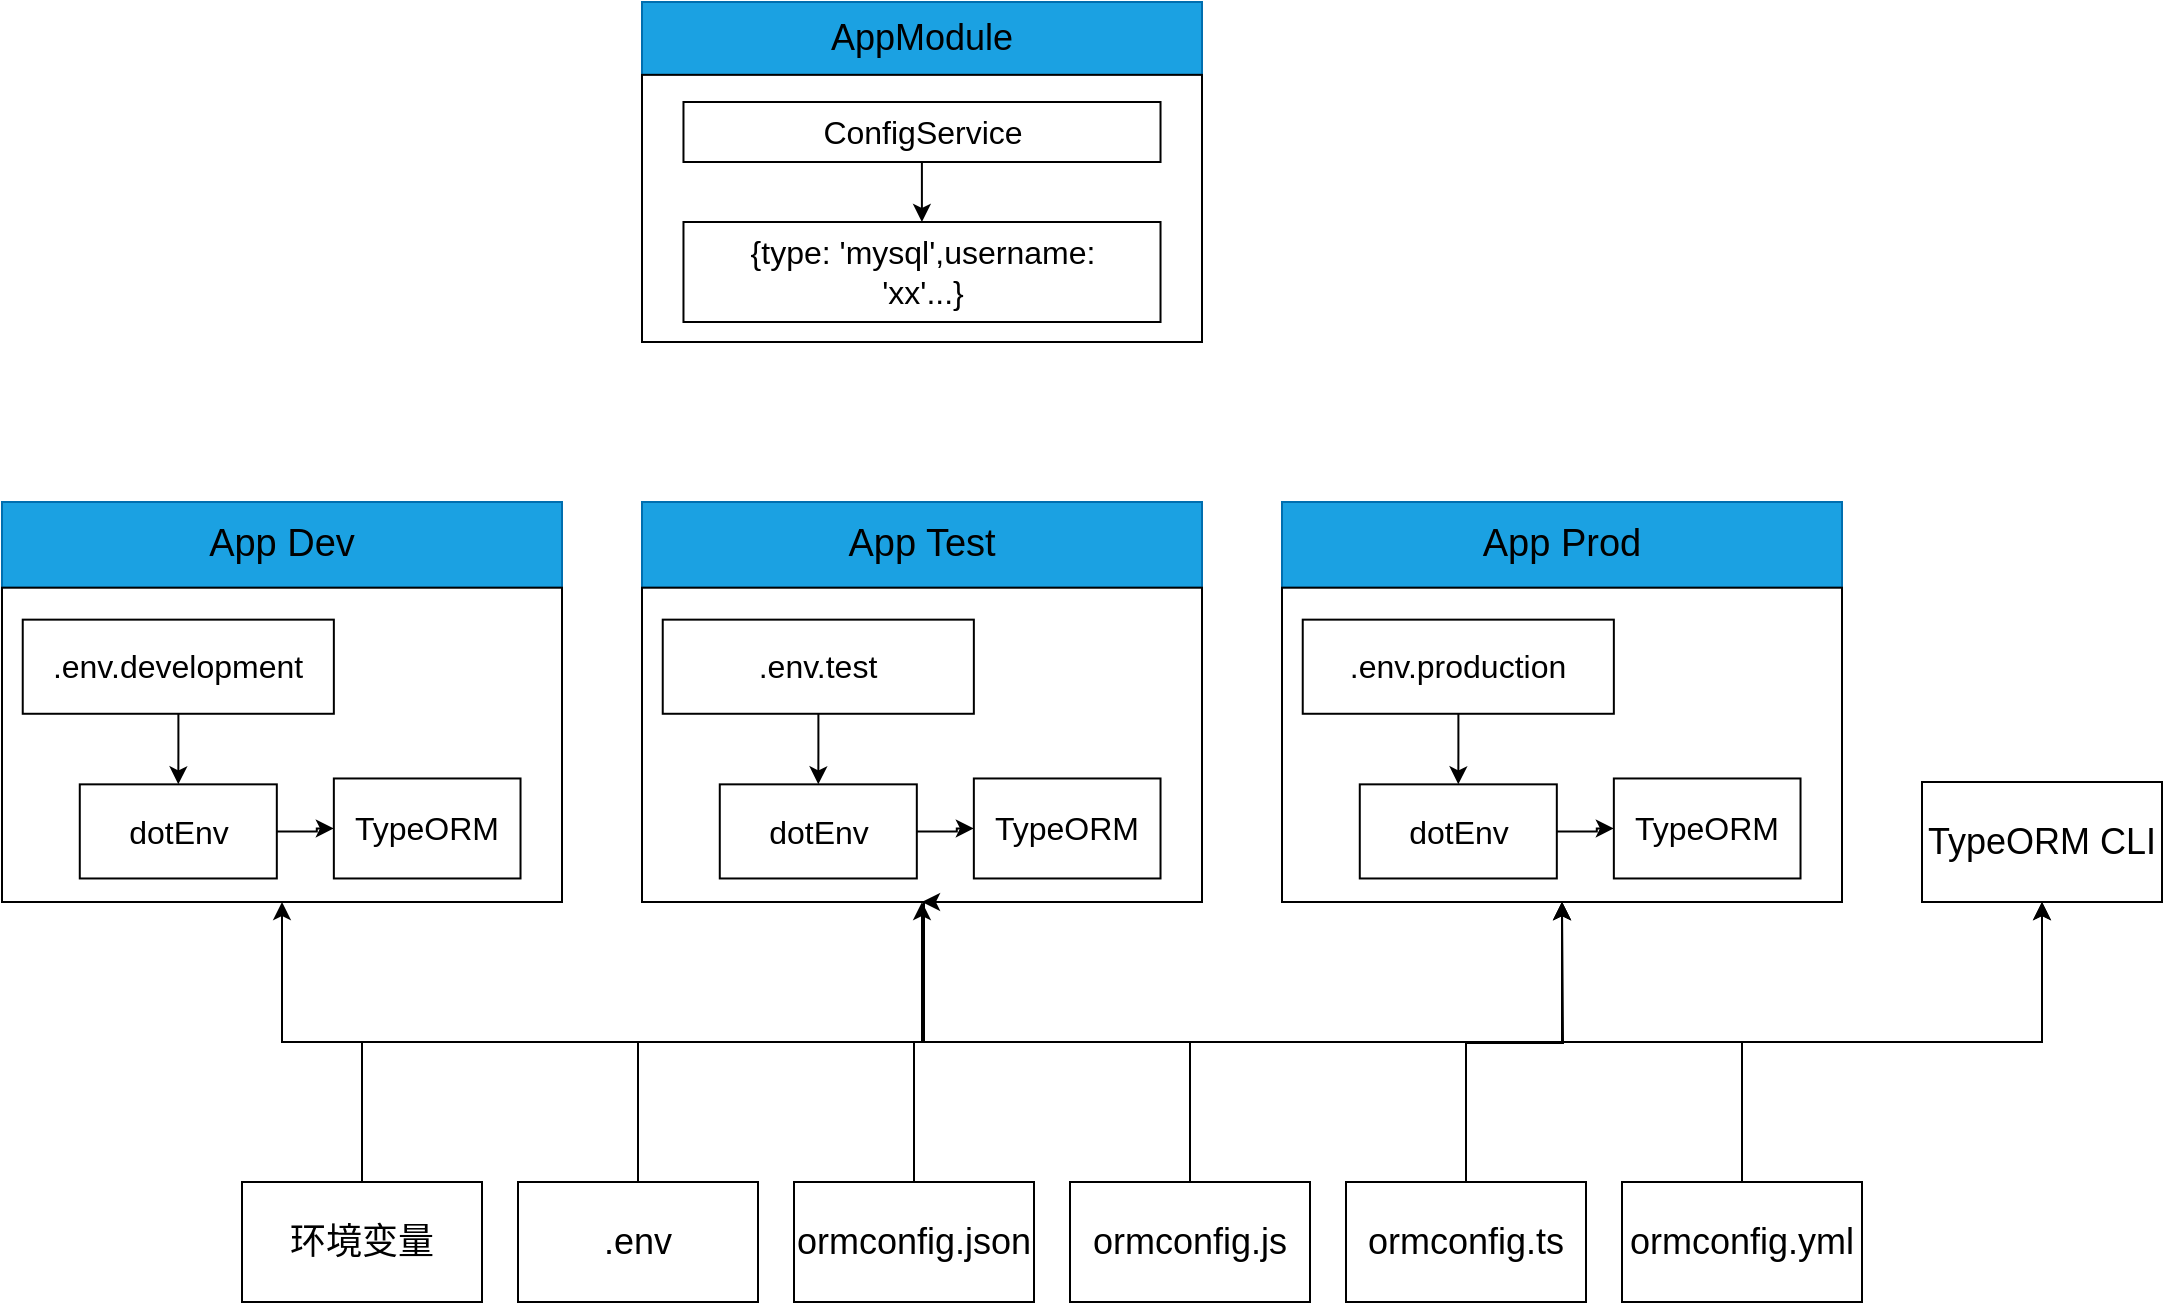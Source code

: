 <mxfile version="23.0.2" type="github">
  <diagram name="第 1 页" id="ZVVCxVtOo5jQRMP403fl">
    <mxGraphModel dx="2893" dy="1097" grid="1" gridSize="10" guides="1" tooltips="1" connect="1" arrows="1" fold="1" page="1" pageScale="1" pageWidth="827" pageHeight="1169" math="0" shadow="0">
      <root>
        <mxCell id="0" />
        <mxCell id="1" parent="0" />
        <mxCell id="D-83X_V-BnBp6cREbU82-21" value="" style="group" vertex="1" connectable="0" parent="1">
          <mxGeometry x="240" y="230" width="280" height="170" as="geometry" />
        </mxCell>
        <mxCell id="D-83X_V-BnBp6cREbU82-19" value="AppModule" style="rounded=0;whiteSpace=wrap;html=1;fillColor=#1ba1e2;strokeColor=#006EAF;fontColor=#000000;fontStyle=0;fontSize=18;" vertex="1" parent="D-83X_V-BnBp6cREbU82-21">
          <mxGeometry width="280" height="36.429" as="geometry" />
        </mxCell>
        <mxCell id="D-83X_V-BnBp6cREbU82-20" value="" style="rounded=0;whiteSpace=wrap;html=1;" vertex="1" parent="D-83X_V-BnBp6cREbU82-21">
          <mxGeometry y="36.43" width="280" height="133.57" as="geometry" />
        </mxCell>
        <mxCell id="D-83X_V-BnBp6cREbU82-27" value="" style="edgeStyle=orthogonalEdgeStyle;rounded=0;orthogonalLoop=1;jettySize=auto;html=1;" edge="1" parent="D-83X_V-BnBp6cREbU82-21" source="D-83X_V-BnBp6cREbU82-22" target="D-83X_V-BnBp6cREbU82-26">
          <mxGeometry relative="1" as="geometry" />
        </mxCell>
        <mxCell id="D-83X_V-BnBp6cREbU82-22" value="ConfigService" style="rounded=0;whiteSpace=wrap;html=1;fontSize=16;" vertex="1" parent="D-83X_V-BnBp6cREbU82-21">
          <mxGeometry x="20.741" y="50" width="238.519" height="30" as="geometry" />
        </mxCell>
        <mxCell id="D-83X_V-BnBp6cREbU82-26" value="{type: &#39;mysql&#39;,username:&lt;br&gt;&#39;xx&#39;...}" style="rounded=0;whiteSpace=wrap;html=1;fontSize=16;" vertex="1" parent="D-83X_V-BnBp6cREbU82-21">
          <mxGeometry x="20.741" y="110" width="238.519" height="50" as="geometry" />
        </mxCell>
        <mxCell id="D-83X_V-BnBp6cREbU82-68" value="" style="group" vertex="1" connectable="0" parent="1">
          <mxGeometry x="240" y="480" width="280" height="200" as="geometry" />
        </mxCell>
        <mxCell id="D-83X_V-BnBp6cREbU82-51" value="App Test" style="rounded=0;whiteSpace=wrap;html=1;fillColor=#1ba1e2;strokeColor=#006EAF;fontColor=#000000;fontStyle=0;fontSize=19;container=0;" vertex="1" parent="D-83X_V-BnBp6cREbU82-68">
          <mxGeometry width="280" height="42.857" as="geometry" />
        </mxCell>
        <mxCell id="D-83X_V-BnBp6cREbU82-52" value="" style="rounded=0;whiteSpace=wrap;html=1;container=0;" vertex="1" parent="D-83X_V-BnBp6cREbU82-68">
          <mxGeometry y="42.857" width="280" height="157.143" as="geometry" />
        </mxCell>
        <mxCell id="D-83X_V-BnBp6cREbU82-53" value=".env.test" style="rounded=0;whiteSpace=wrap;html=1;fontSize=16;container=0;" vertex="1" parent="D-83X_V-BnBp6cREbU82-68">
          <mxGeometry x="10.37" y="58.824" width="155.556" height="47.059" as="geometry" />
        </mxCell>
        <mxCell id="D-83X_V-BnBp6cREbU82-54" value="dotEnv" style="whiteSpace=wrap;html=1;fontSize=16;rounded=0;container=0;" vertex="1" parent="D-83X_V-BnBp6cREbU82-68">
          <mxGeometry x="38.889" y="141.176" width="98.519" height="47.059" as="geometry" />
        </mxCell>
        <mxCell id="D-83X_V-BnBp6cREbU82-55" value="" style="edgeStyle=orthogonalEdgeStyle;rounded=0;orthogonalLoop=1;jettySize=auto;html=1;" edge="1" parent="D-83X_V-BnBp6cREbU82-68" source="D-83X_V-BnBp6cREbU82-53" target="D-83X_V-BnBp6cREbU82-54">
          <mxGeometry relative="1" as="geometry" />
        </mxCell>
        <mxCell id="D-83X_V-BnBp6cREbU82-56" value="TypeORM" style="whiteSpace=wrap;html=1;fontSize=16;rounded=0;container=0;" vertex="1" parent="D-83X_V-BnBp6cREbU82-68">
          <mxGeometry x="165.926" y="138.235" width="93.333" height="50.0" as="geometry" />
        </mxCell>
        <mxCell id="D-83X_V-BnBp6cREbU82-57" value="" style="edgeStyle=orthogonalEdgeStyle;rounded=0;orthogonalLoop=1;jettySize=auto;html=1;" edge="1" parent="D-83X_V-BnBp6cREbU82-68" source="D-83X_V-BnBp6cREbU82-54" target="D-83X_V-BnBp6cREbU82-56">
          <mxGeometry relative="1" as="geometry" />
        </mxCell>
        <mxCell id="D-83X_V-BnBp6cREbU82-69" value="" style="group" vertex="1" connectable="0" parent="1">
          <mxGeometry x="-80" y="480" width="280" height="200" as="geometry" />
        </mxCell>
        <mxCell id="D-83X_V-BnBp6cREbU82-70" value="App Dev" style="rounded=0;whiteSpace=wrap;html=1;fillColor=#1ba1e2;strokeColor=#006EAF;fontColor=#000000;fontStyle=0;fontSize=19;container=0;" vertex="1" parent="D-83X_V-BnBp6cREbU82-69">
          <mxGeometry width="280" height="42.857" as="geometry" />
        </mxCell>
        <mxCell id="D-83X_V-BnBp6cREbU82-71" value="" style="rounded=0;whiteSpace=wrap;html=1;container=0;" vertex="1" parent="D-83X_V-BnBp6cREbU82-69">
          <mxGeometry y="42.857" width="280" height="157.143" as="geometry" />
        </mxCell>
        <mxCell id="D-83X_V-BnBp6cREbU82-72" value=".env.development" style="rounded=0;whiteSpace=wrap;html=1;fontSize=16;container=0;" vertex="1" parent="D-83X_V-BnBp6cREbU82-69">
          <mxGeometry x="10.37" y="58.824" width="155.556" height="47.059" as="geometry" />
        </mxCell>
        <mxCell id="D-83X_V-BnBp6cREbU82-73" value="dotEnv" style="whiteSpace=wrap;html=1;fontSize=16;rounded=0;container=0;" vertex="1" parent="D-83X_V-BnBp6cREbU82-69">
          <mxGeometry x="38.889" y="141.176" width="98.519" height="47.059" as="geometry" />
        </mxCell>
        <mxCell id="D-83X_V-BnBp6cREbU82-74" value="" style="edgeStyle=orthogonalEdgeStyle;rounded=0;orthogonalLoop=1;jettySize=auto;html=1;" edge="1" parent="D-83X_V-BnBp6cREbU82-69" source="D-83X_V-BnBp6cREbU82-72" target="D-83X_V-BnBp6cREbU82-73">
          <mxGeometry relative="1" as="geometry" />
        </mxCell>
        <mxCell id="D-83X_V-BnBp6cREbU82-75" value="TypeORM" style="whiteSpace=wrap;html=1;fontSize=16;rounded=0;container=0;" vertex="1" parent="D-83X_V-BnBp6cREbU82-69">
          <mxGeometry x="165.926" y="138.235" width="93.333" height="50.0" as="geometry" />
        </mxCell>
        <mxCell id="D-83X_V-BnBp6cREbU82-76" value="" style="edgeStyle=orthogonalEdgeStyle;rounded=0;orthogonalLoop=1;jettySize=auto;html=1;" edge="1" parent="D-83X_V-BnBp6cREbU82-69" source="D-83X_V-BnBp6cREbU82-73" target="D-83X_V-BnBp6cREbU82-75">
          <mxGeometry relative="1" as="geometry" />
        </mxCell>
        <mxCell id="D-83X_V-BnBp6cREbU82-77" value="" style="group" vertex="1" connectable="0" parent="1">
          <mxGeometry x="560" y="480" width="280" height="200" as="geometry" />
        </mxCell>
        <mxCell id="D-83X_V-BnBp6cREbU82-78" value="App Prod" style="rounded=0;whiteSpace=wrap;html=1;fillColor=#1ba1e2;strokeColor=#006EAF;fontColor=#000000;fontStyle=0;fontSize=19;container=0;" vertex="1" parent="D-83X_V-BnBp6cREbU82-77">
          <mxGeometry width="280" height="42.857" as="geometry" />
        </mxCell>
        <mxCell id="D-83X_V-BnBp6cREbU82-79" value="" style="rounded=0;whiteSpace=wrap;html=1;container=0;" vertex="1" parent="D-83X_V-BnBp6cREbU82-77">
          <mxGeometry y="42.857" width="280" height="157.143" as="geometry" />
        </mxCell>
        <mxCell id="D-83X_V-BnBp6cREbU82-80" value=".env.production" style="rounded=0;whiteSpace=wrap;html=1;fontSize=16;container=0;" vertex="1" parent="D-83X_V-BnBp6cREbU82-77">
          <mxGeometry x="10.37" y="58.824" width="155.556" height="47.059" as="geometry" />
        </mxCell>
        <mxCell id="D-83X_V-BnBp6cREbU82-81" value="dotEnv" style="whiteSpace=wrap;html=1;fontSize=16;rounded=0;container=0;" vertex="1" parent="D-83X_V-BnBp6cREbU82-77">
          <mxGeometry x="38.889" y="141.176" width="98.519" height="47.059" as="geometry" />
        </mxCell>
        <mxCell id="D-83X_V-BnBp6cREbU82-82" value="" style="edgeStyle=orthogonalEdgeStyle;rounded=0;orthogonalLoop=1;jettySize=auto;html=1;" edge="1" parent="D-83X_V-BnBp6cREbU82-77" source="D-83X_V-BnBp6cREbU82-80" target="D-83X_V-BnBp6cREbU82-81">
          <mxGeometry relative="1" as="geometry" />
        </mxCell>
        <mxCell id="D-83X_V-BnBp6cREbU82-83" value="TypeORM" style="whiteSpace=wrap;html=1;fontSize=16;rounded=0;container=0;" vertex="1" parent="D-83X_V-BnBp6cREbU82-77">
          <mxGeometry x="165.926" y="138.235" width="93.333" height="50.0" as="geometry" />
        </mxCell>
        <mxCell id="D-83X_V-BnBp6cREbU82-84" value="" style="edgeStyle=orthogonalEdgeStyle;rounded=0;orthogonalLoop=1;jettySize=auto;html=1;" edge="1" parent="D-83X_V-BnBp6cREbU82-77" source="D-83X_V-BnBp6cREbU82-81" target="D-83X_V-BnBp6cREbU82-83">
          <mxGeometry relative="1" as="geometry" />
        </mxCell>
        <mxCell id="D-83X_V-BnBp6cREbU82-120" style="edgeStyle=orthogonalEdgeStyle;rounded=0;orthogonalLoop=1;jettySize=auto;html=1;" edge="1" parent="1" source="D-83X_V-BnBp6cREbU82-85" target="D-83X_V-BnBp6cREbU82-71">
          <mxGeometry relative="1" as="geometry" />
        </mxCell>
        <mxCell id="D-83X_V-BnBp6cREbU82-121" style="edgeStyle=orthogonalEdgeStyle;rounded=0;orthogonalLoop=1;jettySize=auto;html=1;entryX=0.5;entryY=1;entryDx=0;entryDy=0;" edge="1" parent="1" source="D-83X_V-BnBp6cREbU82-85" target="D-83X_V-BnBp6cREbU82-52">
          <mxGeometry relative="1" as="geometry">
            <Array as="points">
              <mxPoint x="100" y="750" />
              <mxPoint x="380" y="750" />
            </Array>
          </mxGeometry>
        </mxCell>
        <mxCell id="D-83X_V-BnBp6cREbU82-85" value="环境变量" style="rounded=0;whiteSpace=wrap;html=1;fontSize=18;" vertex="1" parent="1">
          <mxGeometry x="40" y="820" width="120" height="60" as="geometry" />
        </mxCell>
        <mxCell id="D-83X_V-BnBp6cREbU82-122" style="edgeStyle=orthogonalEdgeStyle;rounded=0;orthogonalLoop=1;jettySize=auto;html=1;entryX=0.5;entryY=1;entryDx=0;entryDy=0;" edge="1" parent="1" source="D-83X_V-BnBp6cREbU82-86" target="D-83X_V-BnBp6cREbU82-52">
          <mxGeometry relative="1" as="geometry">
            <mxPoint x="380" y="690" as="targetPoint" />
            <Array as="points">
              <mxPoint x="238" y="750" />
              <mxPoint x="381" y="750" />
            </Array>
          </mxGeometry>
        </mxCell>
        <mxCell id="D-83X_V-BnBp6cREbU82-86" value=".env" style="rounded=0;whiteSpace=wrap;html=1;fontSize=18;" vertex="1" parent="1">
          <mxGeometry x="178" y="820" width="120" height="60" as="geometry" />
        </mxCell>
        <mxCell id="D-83X_V-BnBp6cREbU82-123" style="edgeStyle=orthogonalEdgeStyle;rounded=0;orthogonalLoop=1;jettySize=auto;html=1;entryX=0.5;entryY=1;entryDx=0;entryDy=0;" edge="1" parent="1" source="D-83X_V-BnBp6cREbU82-87" target="D-83X_V-BnBp6cREbU82-79">
          <mxGeometry relative="1" as="geometry">
            <Array as="points">
              <mxPoint x="376" y="750" />
              <mxPoint x="700" y="750" />
            </Array>
          </mxGeometry>
        </mxCell>
        <mxCell id="D-83X_V-BnBp6cREbU82-87" value="ormconfig.json" style="rounded=0;whiteSpace=wrap;html=1;fontSize=18;" vertex="1" parent="1">
          <mxGeometry x="316" y="820" width="120" height="60" as="geometry" />
        </mxCell>
        <mxCell id="D-83X_V-BnBp6cREbU82-124" style="edgeStyle=orthogonalEdgeStyle;rounded=0;orthogonalLoop=1;jettySize=auto;html=1;entryX=0.5;entryY=1;entryDx=0;entryDy=0;" edge="1" parent="1" source="D-83X_V-BnBp6cREbU82-88" target="D-83X_V-BnBp6cREbU82-79">
          <mxGeometry relative="1" as="geometry" />
        </mxCell>
        <mxCell id="D-83X_V-BnBp6cREbU82-88" value="ormconfig.js" style="rounded=0;whiteSpace=wrap;html=1;fontSize=18;" vertex="1" parent="1">
          <mxGeometry x="454" y="820" width="120" height="60" as="geometry" />
        </mxCell>
        <mxCell id="D-83X_V-BnBp6cREbU82-125" style="edgeStyle=orthogonalEdgeStyle;rounded=0;orthogonalLoop=1;jettySize=auto;html=1;" edge="1" parent="1" source="D-83X_V-BnBp6cREbU82-89">
          <mxGeometry relative="1" as="geometry">
            <mxPoint x="700" y="680" as="targetPoint" />
          </mxGeometry>
        </mxCell>
        <mxCell id="D-83X_V-BnBp6cREbU82-127" style="edgeStyle=orthogonalEdgeStyle;rounded=0;orthogonalLoop=1;jettySize=auto;html=1;entryX=0.5;entryY=1;entryDx=0;entryDy=0;" edge="1" parent="1" source="D-83X_V-BnBp6cREbU82-89" target="D-83X_V-BnBp6cREbU82-91">
          <mxGeometry relative="1" as="geometry">
            <Array as="points">
              <mxPoint x="652" y="750" />
              <mxPoint x="940" y="750" />
            </Array>
          </mxGeometry>
        </mxCell>
        <mxCell id="D-83X_V-BnBp6cREbU82-89" value="ormconfig.ts" style="rounded=0;whiteSpace=wrap;html=1;fontSize=18;" vertex="1" parent="1">
          <mxGeometry x="592" y="820" width="120" height="60" as="geometry" />
        </mxCell>
        <mxCell id="D-83X_V-BnBp6cREbU82-126" style="edgeStyle=orthogonalEdgeStyle;rounded=0;orthogonalLoop=1;jettySize=auto;html=1;entryX=0.5;entryY=1;entryDx=0;entryDy=0;" edge="1" parent="1" source="D-83X_V-BnBp6cREbU82-90" target="D-83X_V-BnBp6cREbU82-91">
          <mxGeometry relative="1" as="geometry">
            <Array as="points">
              <mxPoint x="790" y="750" />
              <mxPoint x="940" y="750" />
            </Array>
          </mxGeometry>
        </mxCell>
        <mxCell id="D-83X_V-BnBp6cREbU82-90" value="ormconfig.yml" style="rounded=0;whiteSpace=wrap;html=1;fontSize=18;" vertex="1" parent="1">
          <mxGeometry x="730" y="820" width="120" height="60" as="geometry" />
        </mxCell>
        <mxCell id="D-83X_V-BnBp6cREbU82-91" value="TypeORM CLI" style="rounded=0;whiteSpace=wrap;html=1;fontSize=18;" vertex="1" parent="1">
          <mxGeometry x="880" y="620" width="120" height="60" as="geometry" />
        </mxCell>
      </root>
    </mxGraphModel>
  </diagram>
</mxfile>
